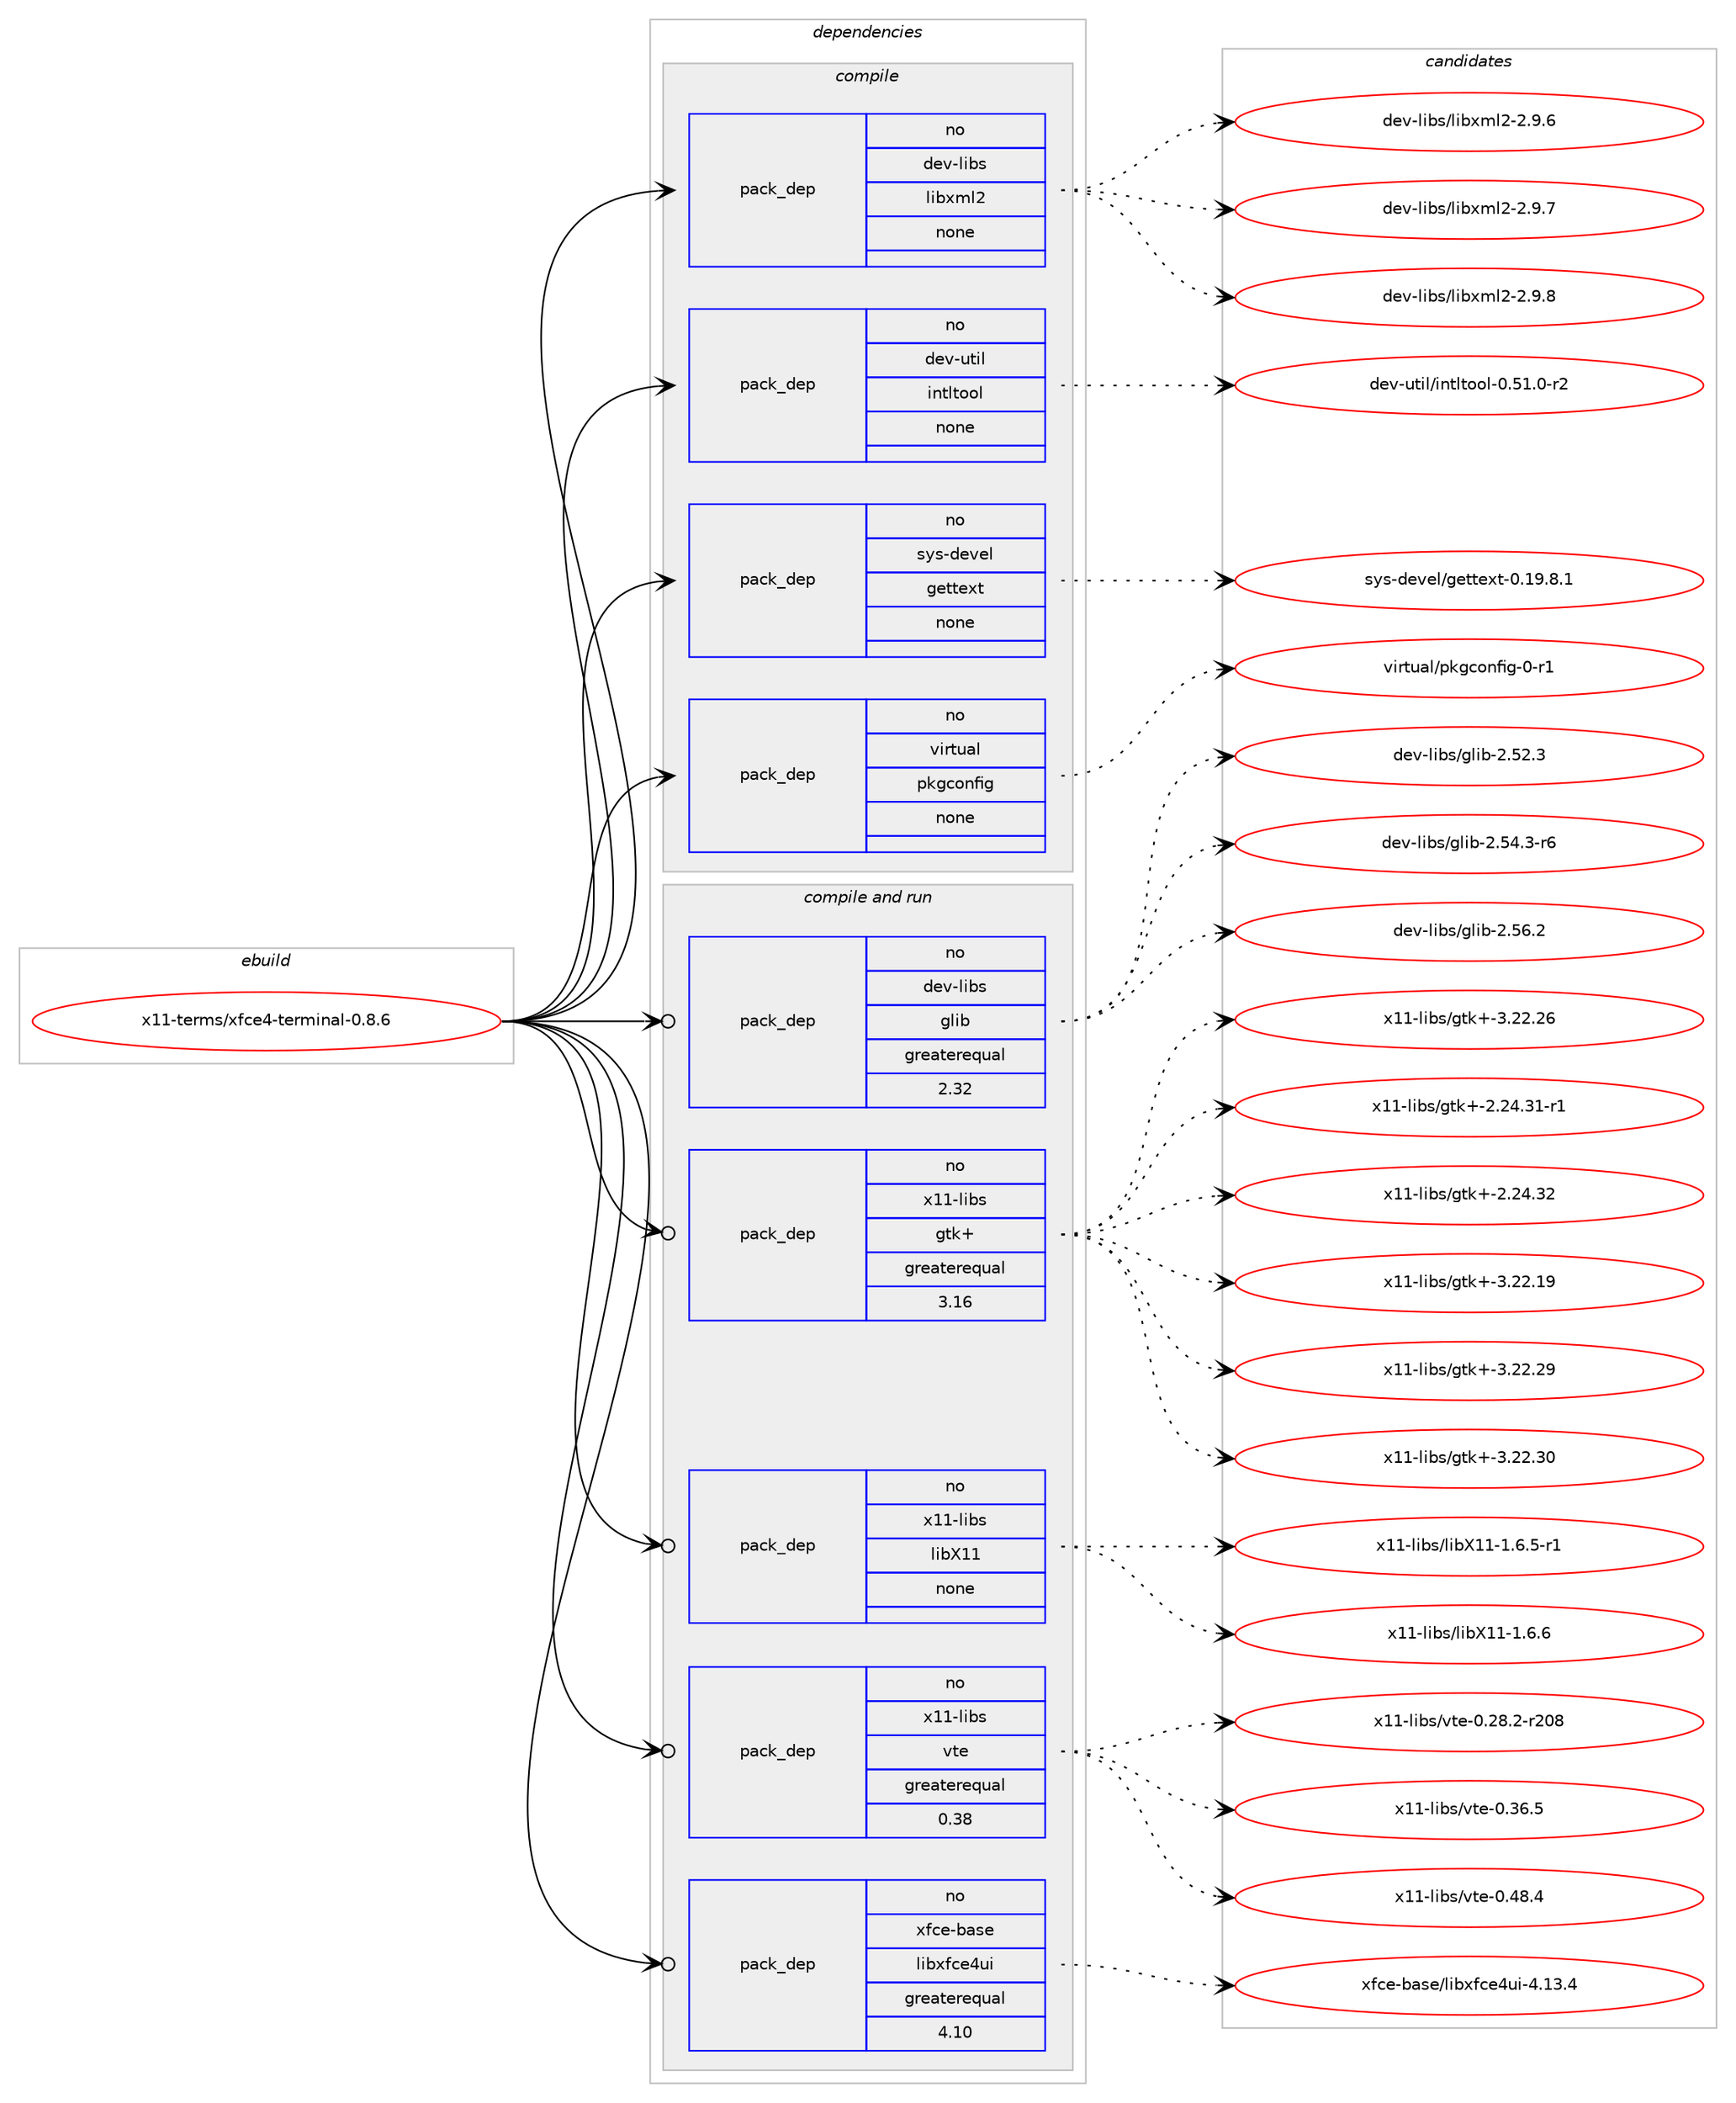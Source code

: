 digraph prolog {

# *************
# Graph options
# *************

newrank=true;
concentrate=true;
compound=true;
graph [rankdir=LR,fontname=Helvetica,fontsize=10,ranksep=1.5];#, ranksep=2.5, nodesep=0.2];
edge  [arrowhead=vee];
node  [fontname=Helvetica,fontsize=10];

# **********
# The ebuild
# **********

subgraph cluster_leftcol {
color=gray;
rank=same;
label=<<i>ebuild</i>>;
id [label="x11-terms/xfce4-terminal-0.8.6", color=red, width=4, href="../x11-terms/xfce4-terminal-0.8.6.svg"];
}

# ****************
# The dependencies
# ****************

subgraph cluster_midcol {
color=gray;
label=<<i>dependencies</i>>;
subgraph cluster_compile {
fillcolor="#eeeeee";
style=filled;
label=<<i>compile</i>>;
subgraph pack1085 {
dependency1335 [label=<<TABLE BORDER="0" CELLBORDER="1" CELLSPACING="0" CELLPADDING="4" WIDTH="220"><TR><TD ROWSPAN="6" CELLPADDING="30">pack_dep</TD></TR><TR><TD WIDTH="110">no</TD></TR><TR><TD>dev-libs</TD></TR><TR><TD>libxml2</TD></TR><TR><TD>none</TD></TR><TR><TD></TD></TR></TABLE>>, shape=none, color=blue];
}
id:e -> dependency1335:w [weight=20,style="solid",arrowhead="vee"];
subgraph pack1086 {
dependency1336 [label=<<TABLE BORDER="0" CELLBORDER="1" CELLSPACING="0" CELLPADDING="4" WIDTH="220"><TR><TD ROWSPAN="6" CELLPADDING="30">pack_dep</TD></TR><TR><TD WIDTH="110">no</TD></TR><TR><TD>dev-util</TD></TR><TR><TD>intltool</TD></TR><TR><TD>none</TD></TR><TR><TD></TD></TR></TABLE>>, shape=none, color=blue];
}
id:e -> dependency1336:w [weight=20,style="solid",arrowhead="vee"];
subgraph pack1087 {
dependency1337 [label=<<TABLE BORDER="0" CELLBORDER="1" CELLSPACING="0" CELLPADDING="4" WIDTH="220"><TR><TD ROWSPAN="6" CELLPADDING="30">pack_dep</TD></TR><TR><TD WIDTH="110">no</TD></TR><TR><TD>sys-devel</TD></TR><TR><TD>gettext</TD></TR><TR><TD>none</TD></TR><TR><TD></TD></TR></TABLE>>, shape=none, color=blue];
}
id:e -> dependency1337:w [weight=20,style="solid",arrowhead="vee"];
subgraph pack1088 {
dependency1338 [label=<<TABLE BORDER="0" CELLBORDER="1" CELLSPACING="0" CELLPADDING="4" WIDTH="220"><TR><TD ROWSPAN="6" CELLPADDING="30">pack_dep</TD></TR><TR><TD WIDTH="110">no</TD></TR><TR><TD>virtual</TD></TR><TR><TD>pkgconfig</TD></TR><TR><TD>none</TD></TR><TR><TD></TD></TR></TABLE>>, shape=none, color=blue];
}
id:e -> dependency1338:w [weight=20,style="solid",arrowhead="vee"];
}
subgraph cluster_compileandrun {
fillcolor="#eeeeee";
style=filled;
label=<<i>compile and run</i>>;
subgraph pack1089 {
dependency1339 [label=<<TABLE BORDER="0" CELLBORDER="1" CELLSPACING="0" CELLPADDING="4" WIDTH="220"><TR><TD ROWSPAN="6" CELLPADDING="30">pack_dep</TD></TR><TR><TD WIDTH="110">no</TD></TR><TR><TD>dev-libs</TD></TR><TR><TD>glib</TD></TR><TR><TD>greaterequal</TD></TR><TR><TD>2.32</TD></TR></TABLE>>, shape=none, color=blue];
}
id:e -> dependency1339:w [weight=20,style="solid",arrowhead="odotvee"];
subgraph pack1090 {
dependency1340 [label=<<TABLE BORDER="0" CELLBORDER="1" CELLSPACING="0" CELLPADDING="4" WIDTH="220"><TR><TD ROWSPAN="6" CELLPADDING="30">pack_dep</TD></TR><TR><TD WIDTH="110">no</TD></TR><TR><TD>x11-libs</TD></TR><TR><TD>gtk+</TD></TR><TR><TD>greaterequal</TD></TR><TR><TD>3.16</TD></TR></TABLE>>, shape=none, color=blue];
}
id:e -> dependency1340:w [weight=20,style="solid",arrowhead="odotvee"];
subgraph pack1091 {
dependency1341 [label=<<TABLE BORDER="0" CELLBORDER="1" CELLSPACING="0" CELLPADDING="4" WIDTH="220"><TR><TD ROWSPAN="6" CELLPADDING="30">pack_dep</TD></TR><TR><TD WIDTH="110">no</TD></TR><TR><TD>x11-libs</TD></TR><TR><TD>libX11</TD></TR><TR><TD>none</TD></TR><TR><TD></TD></TR></TABLE>>, shape=none, color=blue];
}
id:e -> dependency1341:w [weight=20,style="solid",arrowhead="odotvee"];
subgraph pack1092 {
dependency1342 [label=<<TABLE BORDER="0" CELLBORDER="1" CELLSPACING="0" CELLPADDING="4" WIDTH="220"><TR><TD ROWSPAN="6" CELLPADDING="30">pack_dep</TD></TR><TR><TD WIDTH="110">no</TD></TR><TR><TD>x11-libs</TD></TR><TR><TD>vte</TD></TR><TR><TD>greaterequal</TD></TR><TR><TD>0.38</TD></TR></TABLE>>, shape=none, color=blue];
}
id:e -> dependency1342:w [weight=20,style="solid",arrowhead="odotvee"];
subgraph pack1093 {
dependency1343 [label=<<TABLE BORDER="0" CELLBORDER="1" CELLSPACING="0" CELLPADDING="4" WIDTH="220"><TR><TD ROWSPAN="6" CELLPADDING="30">pack_dep</TD></TR><TR><TD WIDTH="110">no</TD></TR><TR><TD>xfce-base</TD></TR><TR><TD>libxfce4ui</TD></TR><TR><TD>greaterequal</TD></TR><TR><TD>4.10</TD></TR></TABLE>>, shape=none, color=blue];
}
id:e -> dependency1343:w [weight=20,style="solid",arrowhead="odotvee"];
}
subgraph cluster_run {
fillcolor="#eeeeee";
style=filled;
label=<<i>run</i>>;
}
}

# **************
# The candidates
# **************

subgraph cluster_choices {
rank=same;
color=gray;
label=<<i>candidates</i>>;

subgraph choice1085 {
color=black;
nodesep=1;
choice1001011184510810598115471081059812010910850455046574654 [label="dev-libs/libxml2-2.9.6", color=red, width=4,href="../dev-libs/libxml2-2.9.6.svg"];
choice1001011184510810598115471081059812010910850455046574655 [label="dev-libs/libxml2-2.9.7", color=red, width=4,href="../dev-libs/libxml2-2.9.7.svg"];
choice1001011184510810598115471081059812010910850455046574656 [label="dev-libs/libxml2-2.9.8", color=red, width=4,href="../dev-libs/libxml2-2.9.8.svg"];
dependency1335:e -> choice1001011184510810598115471081059812010910850455046574654:w [style=dotted,weight="100"];
dependency1335:e -> choice1001011184510810598115471081059812010910850455046574655:w [style=dotted,weight="100"];
dependency1335:e -> choice1001011184510810598115471081059812010910850455046574656:w [style=dotted,weight="100"];
}
subgraph choice1086 {
color=black;
nodesep=1;
choice1001011184511711610510847105110116108116111111108454846534946484511450 [label="dev-util/intltool-0.51.0-r2", color=red, width=4,href="../dev-util/intltool-0.51.0-r2.svg"];
dependency1336:e -> choice1001011184511711610510847105110116108116111111108454846534946484511450:w [style=dotted,weight="100"];
}
subgraph choice1087 {
color=black;
nodesep=1;
choice1151211154510010111810110847103101116116101120116454846495746564649 [label="sys-devel/gettext-0.19.8.1", color=red, width=4,href="../sys-devel/gettext-0.19.8.1.svg"];
dependency1337:e -> choice1151211154510010111810110847103101116116101120116454846495746564649:w [style=dotted,weight="100"];
}
subgraph choice1088 {
color=black;
nodesep=1;
choice11810511411611797108471121071039911111010210510345484511449 [label="virtual/pkgconfig-0-r1", color=red, width=4,href="../virtual/pkgconfig-0-r1.svg"];
dependency1338:e -> choice11810511411611797108471121071039911111010210510345484511449:w [style=dotted,weight="100"];
}
subgraph choice1089 {
color=black;
nodesep=1;
choice1001011184510810598115471031081059845504653504651 [label="dev-libs/glib-2.52.3", color=red, width=4,href="../dev-libs/glib-2.52.3.svg"];
choice10010111845108105981154710310810598455046535246514511454 [label="dev-libs/glib-2.54.3-r6", color=red, width=4,href="../dev-libs/glib-2.54.3-r6.svg"];
choice1001011184510810598115471031081059845504653544650 [label="dev-libs/glib-2.56.2", color=red, width=4,href="../dev-libs/glib-2.56.2.svg"];
dependency1339:e -> choice1001011184510810598115471031081059845504653504651:w [style=dotted,weight="100"];
dependency1339:e -> choice10010111845108105981154710310810598455046535246514511454:w [style=dotted,weight="100"];
dependency1339:e -> choice1001011184510810598115471031081059845504653544650:w [style=dotted,weight="100"];
}
subgraph choice1090 {
color=black;
nodesep=1;
choice1204949451081059811547103116107434551465050465054 [label="x11-libs/gtk+-3.22.26", color=red, width=4,href="../x11-libs/gtk+-3.22.26.svg"];
choice12049494510810598115471031161074345504650524651494511449 [label="x11-libs/gtk+-2.24.31-r1", color=red, width=4,href="../x11-libs/gtk+-2.24.31-r1.svg"];
choice1204949451081059811547103116107434550465052465150 [label="x11-libs/gtk+-2.24.32", color=red, width=4,href="../x11-libs/gtk+-2.24.32.svg"];
choice1204949451081059811547103116107434551465050464957 [label="x11-libs/gtk+-3.22.19", color=red, width=4,href="../x11-libs/gtk+-3.22.19.svg"];
choice1204949451081059811547103116107434551465050465057 [label="x11-libs/gtk+-3.22.29", color=red, width=4,href="../x11-libs/gtk+-3.22.29.svg"];
choice1204949451081059811547103116107434551465050465148 [label="x11-libs/gtk+-3.22.30", color=red, width=4,href="../x11-libs/gtk+-3.22.30.svg"];
dependency1340:e -> choice1204949451081059811547103116107434551465050465054:w [style=dotted,weight="100"];
dependency1340:e -> choice12049494510810598115471031161074345504650524651494511449:w [style=dotted,weight="100"];
dependency1340:e -> choice1204949451081059811547103116107434550465052465150:w [style=dotted,weight="100"];
dependency1340:e -> choice1204949451081059811547103116107434551465050464957:w [style=dotted,weight="100"];
dependency1340:e -> choice1204949451081059811547103116107434551465050465057:w [style=dotted,weight="100"];
dependency1340:e -> choice1204949451081059811547103116107434551465050465148:w [style=dotted,weight="100"];
}
subgraph choice1091 {
color=black;
nodesep=1;
choice1204949451081059811547108105988849494549465446534511449 [label="x11-libs/libX11-1.6.5-r1", color=red, width=4,href="../x11-libs/libX11-1.6.5-r1.svg"];
choice120494945108105981154710810598884949454946544654 [label="x11-libs/libX11-1.6.6", color=red, width=4,href="../x11-libs/libX11-1.6.6.svg"];
dependency1341:e -> choice1204949451081059811547108105988849494549465446534511449:w [style=dotted,weight="100"];
dependency1341:e -> choice120494945108105981154710810598884949454946544654:w [style=dotted,weight="100"];
}
subgraph choice1092 {
color=black;
nodesep=1;
choice12049494510810598115471181161014548465056465045114504856 [label="x11-libs/vte-0.28.2-r208", color=red, width=4,href="../x11-libs/vte-0.28.2-r208.svg"];
choice120494945108105981154711811610145484651544653 [label="x11-libs/vte-0.36.5", color=red, width=4,href="../x11-libs/vte-0.36.5.svg"];
choice120494945108105981154711811610145484652564652 [label="x11-libs/vte-0.48.4", color=red, width=4,href="../x11-libs/vte-0.48.4.svg"];
dependency1342:e -> choice12049494510810598115471181161014548465056465045114504856:w [style=dotted,weight="100"];
dependency1342:e -> choice120494945108105981154711811610145484651544653:w [style=dotted,weight="100"];
dependency1342:e -> choice120494945108105981154711811610145484652564652:w [style=dotted,weight="100"];
}
subgraph choice1093 {
color=black;
nodesep=1;
choice120102991014598971151014710810598120102991015211710545524649514652 [label="xfce-base/libxfce4ui-4.13.4", color=red, width=4,href="../xfce-base/libxfce4ui-4.13.4.svg"];
dependency1343:e -> choice120102991014598971151014710810598120102991015211710545524649514652:w [style=dotted,weight="100"];
}
}

}
